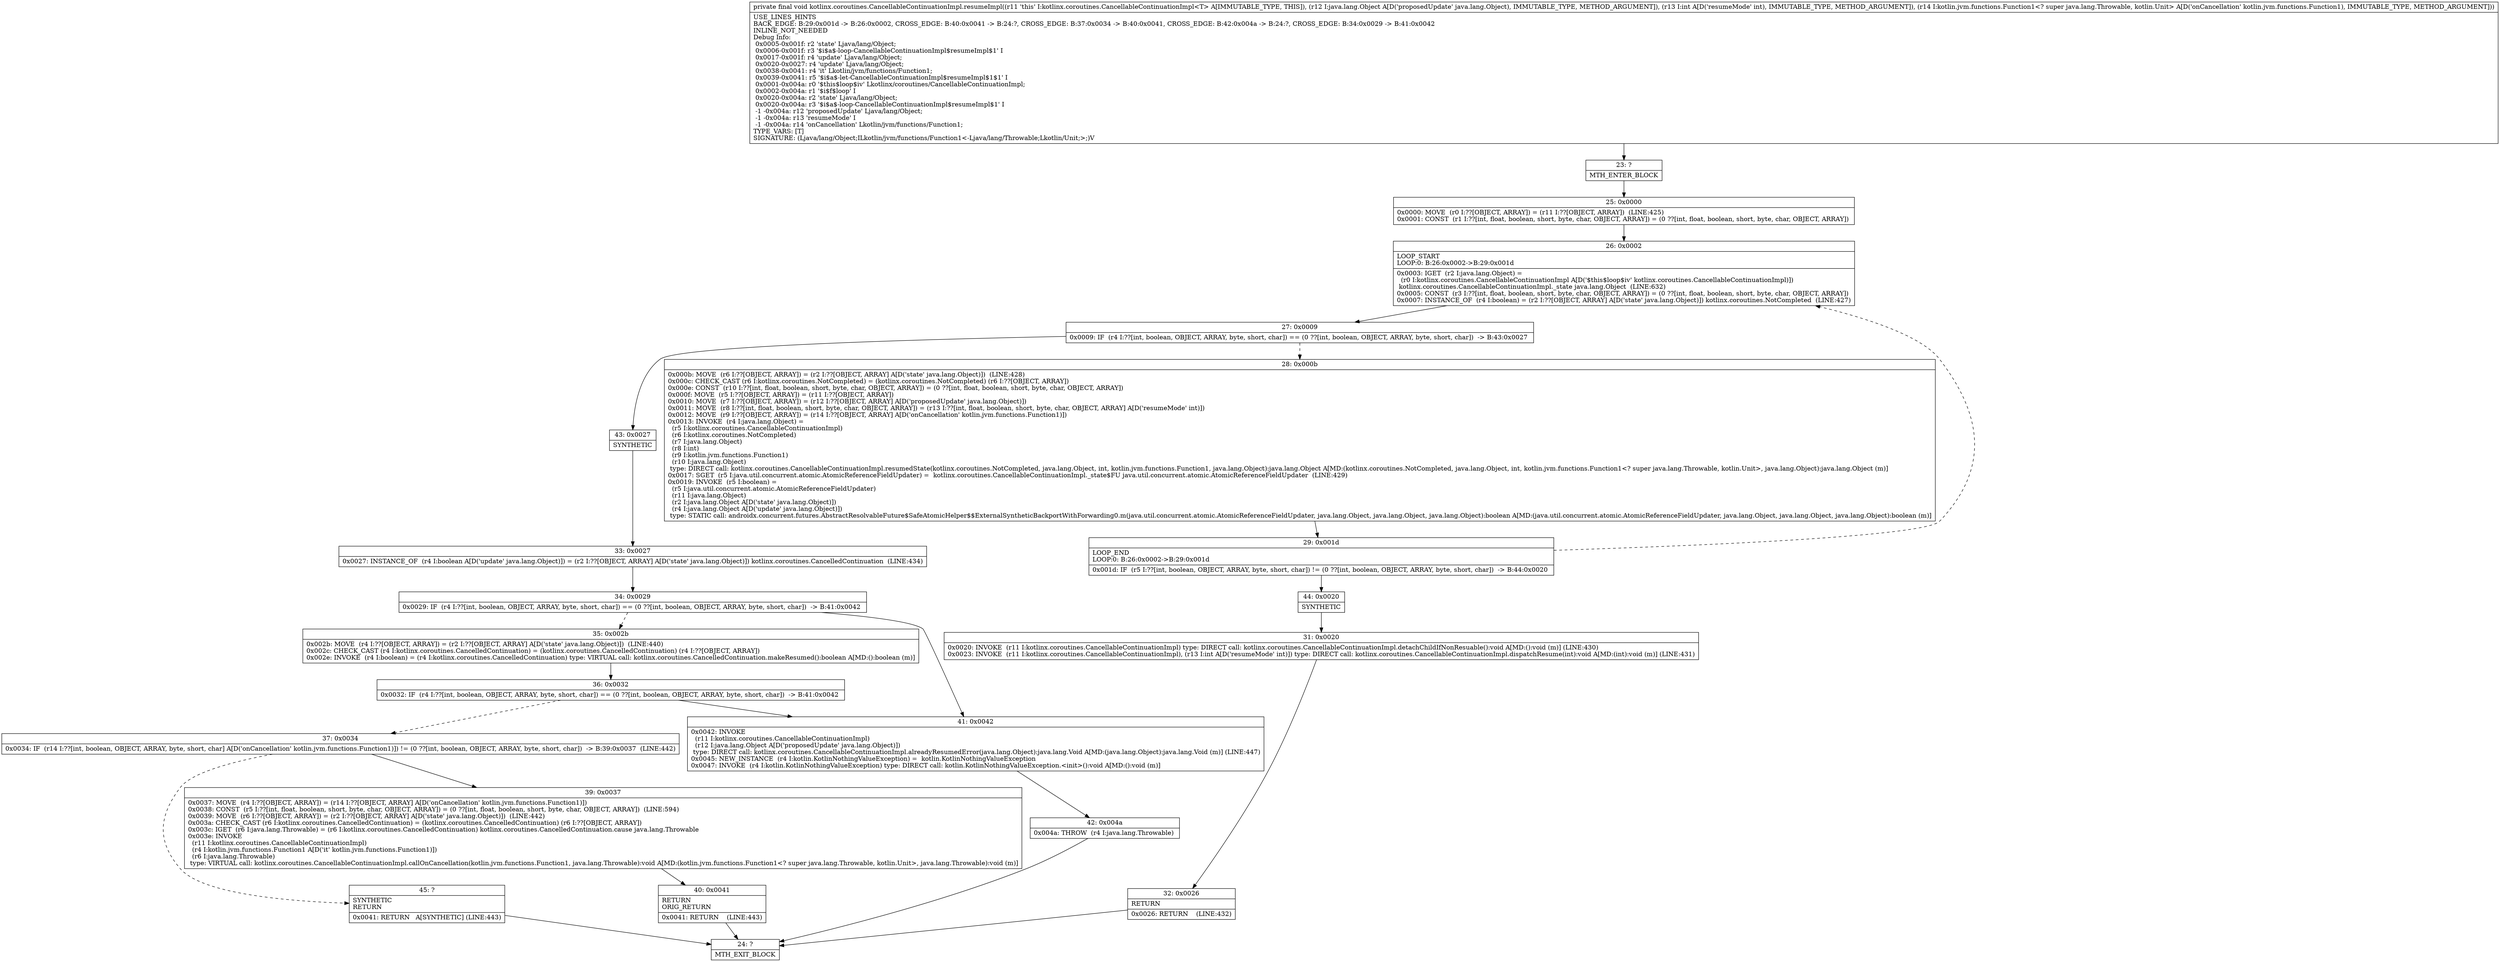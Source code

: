 digraph "CFG forkotlinx.coroutines.CancellableContinuationImpl.resumeImpl(Ljava\/lang\/Object;ILkotlin\/jvm\/functions\/Function1;)V" {
Node_23 [shape=record,label="{23\:\ ?|MTH_ENTER_BLOCK\l}"];
Node_25 [shape=record,label="{25\:\ 0x0000|0x0000: MOVE  (r0 I:??[OBJECT, ARRAY]) = (r11 I:??[OBJECT, ARRAY])  (LINE:425)\l0x0001: CONST  (r1 I:??[int, float, boolean, short, byte, char, OBJECT, ARRAY]) = (0 ??[int, float, boolean, short, byte, char, OBJECT, ARRAY]) \l}"];
Node_26 [shape=record,label="{26\:\ 0x0002|LOOP_START\lLOOP:0: B:26:0x0002\-\>B:29:0x001d\l|0x0003: IGET  (r2 I:java.lang.Object) = \l  (r0 I:kotlinx.coroutines.CancellableContinuationImpl A[D('$this$loop$iv' kotlinx.coroutines.CancellableContinuationImpl)])\l kotlinx.coroutines.CancellableContinuationImpl._state java.lang.Object  (LINE:632)\l0x0005: CONST  (r3 I:??[int, float, boolean, short, byte, char, OBJECT, ARRAY]) = (0 ??[int, float, boolean, short, byte, char, OBJECT, ARRAY]) \l0x0007: INSTANCE_OF  (r4 I:boolean) = (r2 I:??[OBJECT, ARRAY] A[D('state' java.lang.Object)]) kotlinx.coroutines.NotCompleted  (LINE:427)\l}"];
Node_27 [shape=record,label="{27\:\ 0x0009|0x0009: IF  (r4 I:??[int, boolean, OBJECT, ARRAY, byte, short, char]) == (0 ??[int, boolean, OBJECT, ARRAY, byte, short, char])  \-\> B:43:0x0027 \l}"];
Node_28 [shape=record,label="{28\:\ 0x000b|0x000b: MOVE  (r6 I:??[OBJECT, ARRAY]) = (r2 I:??[OBJECT, ARRAY] A[D('state' java.lang.Object)])  (LINE:428)\l0x000c: CHECK_CAST (r6 I:kotlinx.coroutines.NotCompleted) = (kotlinx.coroutines.NotCompleted) (r6 I:??[OBJECT, ARRAY]) \l0x000e: CONST  (r10 I:??[int, float, boolean, short, byte, char, OBJECT, ARRAY]) = (0 ??[int, float, boolean, short, byte, char, OBJECT, ARRAY]) \l0x000f: MOVE  (r5 I:??[OBJECT, ARRAY]) = (r11 I:??[OBJECT, ARRAY]) \l0x0010: MOVE  (r7 I:??[OBJECT, ARRAY]) = (r12 I:??[OBJECT, ARRAY] A[D('proposedUpdate' java.lang.Object)]) \l0x0011: MOVE  (r8 I:??[int, float, boolean, short, byte, char, OBJECT, ARRAY]) = (r13 I:??[int, float, boolean, short, byte, char, OBJECT, ARRAY] A[D('resumeMode' int)]) \l0x0012: MOVE  (r9 I:??[OBJECT, ARRAY]) = (r14 I:??[OBJECT, ARRAY] A[D('onCancellation' kotlin.jvm.functions.Function1)]) \l0x0013: INVOKE  (r4 I:java.lang.Object) = \l  (r5 I:kotlinx.coroutines.CancellableContinuationImpl)\l  (r6 I:kotlinx.coroutines.NotCompleted)\l  (r7 I:java.lang.Object)\l  (r8 I:int)\l  (r9 I:kotlin.jvm.functions.Function1)\l  (r10 I:java.lang.Object)\l type: DIRECT call: kotlinx.coroutines.CancellableContinuationImpl.resumedState(kotlinx.coroutines.NotCompleted, java.lang.Object, int, kotlin.jvm.functions.Function1, java.lang.Object):java.lang.Object A[MD:(kotlinx.coroutines.NotCompleted, java.lang.Object, int, kotlin.jvm.functions.Function1\<? super java.lang.Throwable, kotlin.Unit\>, java.lang.Object):java.lang.Object (m)]\l0x0017: SGET  (r5 I:java.util.concurrent.atomic.AtomicReferenceFieldUpdater) =  kotlinx.coroutines.CancellableContinuationImpl._state$FU java.util.concurrent.atomic.AtomicReferenceFieldUpdater  (LINE:429)\l0x0019: INVOKE  (r5 I:boolean) = \l  (r5 I:java.util.concurrent.atomic.AtomicReferenceFieldUpdater)\l  (r11 I:java.lang.Object)\l  (r2 I:java.lang.Object A[D('state' java.lang.Object)])\l  (r4 I:java.lang.Object A[D('update' java.lang.Object)])\l type: STATIC call: androidx.concurrent.futures.AbstractResolvableFuture$SafeAtomicHelper$$ExternalSyntheticBackportWithForwarding0.m(java.util.concurrent.atomic.AtomicReferenceFieldUpdater, java.lang.Object, java.lang.Object, java.lang.Object):boolean A[MD:(java.util.concurrent.atomic.AtomicReferenceFieldUpdater, java.lang.Object, java.lang.Object, java.lang.Object):boolean (m)]\l}"];
Node_29 [shape=record,label="{29\:\ 0x001d|LOOP_END\lLOOP:0: B:26:0x0002\-\>B:29:0x001d\l|0x001d: IF  (r5 I:??[int, boolean, OBJECT, ARRAY, byte, short, char]) != (0 ??[int, boolean, OBJECT, ARRAY, byte, short, char])  \-\> B:44:0x0020 \l}"];
Node_44 [shape=record,label="{44\:\ 0x0020|SYNTHETIC\l}"];
Node_31 [shape=record,label="{31\:\ 0x0020|0x0020: INVOKE  (r11 I:kotlinx.coroutines.CancellableContinuationImpl) type: DIRECT call: kotlinx.coroutines.CancellableContinuationImpl.detachChildIfNonResuable():void A[MD:():void (m)] (LINE:430)\l0x0023: INVOKE  (r11 I:kotlinx.coroutines.CancellableContinuationImpl), (r13 I:int A[D('resumeMode' int)]) type: DIRECT call: kotlinx.coroutines.CancellableContinuationImpl.dispatchResume(int):void A[MD:(int):void (m)] (LINE:431)\l}"];
Node_32 [shape=record,label="{32\:\ 0x0026|RETURN\l|0x0026: RETURN    (LINE:432)\l}"];
Node_24 [shape=record,label="{24\:\ ?|MTH_EXIT_BLOCK\l}"];
Node_43 [shape=record,label="{43\:\ 0x0027|SYNTHETIC\l}"];
Node_33 [shape=record,label="{33\:\ 0x0027|0x0027: INSTANCE_OF  (r4 I:boolean A[D('update' java.lang.Object)]) = (r2 I:??[OBJECT, ARRAY] A[D('state' java.lang.Object)]) kotlinx.coroutines.CancelledContinuation  (LINE:434)\l}"];
Node_34 [shape=record,label="{34\:\ 0x0029|0x0029: IF  (r4 I:??[int, boolean, OBJECT, ARRAY, byte, short, char]) == (0 ??[int, boolean, OBJECT, ARRAY, byte, short, char])  \-\> B:41:0x0042 \l}"];
Node_35 [shape=record,label="{35\:\ 0x002b|0x002b: MOVE  (r4 I:??[OBJECT, ARRAY]) = (r2 I:??[OBJECT, ARRAY] A[D('state' java.lang.Object)])  (LINE:440)\l0x002c: CHECK_CAST (r4 I:kotlinx.coroutines.CancelledContinuation) = (kotlinx.coroutines.CancelledContinuation) (r4 I:??[OBJECT, ARRAY]) \l0x002e: INVOKE  (r4 I:boolean) = (r4 I:kotlinx.coroutines.CancelledContinuation) type: VIRTUAL call: kotlinx.coroutines.CancelledContinuation.makeResumed():boolean A[MD:():boolean (m)]\l}"];
Node_36 [shape=record,label="{36\:\ 0x0032|0x0032: IF  (r4 I:??[int, boolean, OBJECT, ARRAY, byte, short, char]) == (0 ??[int, boolean, OBJECT, ARRAY, byte, short, char])  \-\> B:41:0x0042 \l}"];
Node_37 [shape=record,label="{37\:\ 0x0034|0x0034: IF  (r14 I:??[int, boolean, OBJECT, ARRAY, byte, short, char] A[D('onCancellation' kotlin.jvm.functions.Function1)]) != (0 ??[int, boolean, OBJECT, ARRAY, byte, short, char])  \-\> B:39:0x0037  (LINE:442)\l}"];
Node_39 [shape=record,label="{39\:\ 0x0037|0x0037: MOVE  (r4 I:??[OBJECT, ARRAY]) = (r14 I:??[OBJECT, ARRAY] A[D('onCancellation' kotlin.jvm.functions.Function1)]) \l0x0038: CONST  (r5 I:??[int, float, boolean, short, byte, char, OBJECT, ARRAY]) = (0 ??[int, float, boolean, short, byte, char, OBJECT, ARRAY])  (LINE:594)\l0x0039: MOVE  (r6 I:??[OBJECT, ARRAY]) = (r2 I:??[OBJECT, ARRAY] A[D('state' java.lang.Object)])  (LINE:442)\l0x003a: CHECK_CAST (r6 I:kotlinx.coroutines.CancelledContinuation) = (kotlinx.coroutines.CancelledContinuation) (r6 I:??[OBJECT, ARRAY]) \l0x003c: IGET  (r6 I:java.lang.Throwable) = (r6 I:kotlinx.coroutines.CancelledContinuation) kotlinx.coroutines.CancelledContinuation.cause java.lang.Throwable \l0x003e: INVOKE  \l  (r11 I:kotlinx.coroutines.CancellableContinuationImpl)\l  (r4 I:kotlin.jvm.functions.Function1 A[D('it' kotlin.jvm.functions.Function1)])\l  (r6 I:java.lang.Throwable)\l type: VIRTUAL call: kotlinx.coroutines.CancellableContinuationImpl.callOnCancellation(kotlin.jvm.functions.Function1, java.lang.Throwable):void A[MD:(kotlin.jvm.functions.Function1\<? super java.lang.Throwable, kotlin.Unit\>, java.lang.Throwable):void (m)]\l}"];
Node_40 [shape=record,label="{40\:\ 0x0041|RETURN\lORIG_RETURN\l|0x0041: RETURN    (LINE:443)\l}"];
Node_45 [shape=record,label="{45\:\ ?|SYNTHETIC\lRETURN\l|0x0041: RETURN   A[SYNTHETIC] (LINE:443)\l}"];
Node_41 [shape=record,label="{41\:\ 0x0042|0x0042: INVOKE  \l  (r11 I:kotlinx.coroutines.CancellableContinuationImpl)\l  (r12 I:java.lang.Object A[D('proposedUpdate' java.lang.Object)])\l type: DIRECT call: kotlinx.coroutines.CancellableContinuationImpl.alreadyResumedError(java.lang.Object):java.lang.Void A[MD:(java.lang.Object):java.lang.Void (m)] (LINE:447)\l0x0045: NEW_INSTANCE  (r4 I:kotlin.KotlinNothingValueException) =  kotlin.KotlinNothingValueException \l0x0047: INVOKE  (r4 I:kotlin.KotlinNothingValueException) type: DIRECT call: kotlin.KotlinNothingValueException.\<init\>():void A[MD:():void (m)]\l}"];
Node_42 [shape=record,label="{42\:\ 0x004a|0x004a: THROW  (r4 I:java.lang.Throwable) \l}"];
MethodNode[shape=record,label="{private final void kotlinx.coroutines.CancellableContinuationImpl.resumeImpl((r11 'this' I:kotlinx.coroutines.CancellableContinuationImpl\<T\> A[IMMUTABLE_TYPE, THIS]), (r12 I:java.lang.Object A[D('proposedUpdate' java.lang.Object), IMMUTABLE_TYPE, METHOD_ARGUMENT]), (r13 I:int A[D('resumeMode' int), IMMUTABLE_TYPE, METHOD_ARGUMENT]), (r14 I:kotlin.jvm.functions.Function1\<? super java.lang.Throwable, kotlin.Unit\> A[D('onCancellation' kotlin.jvm.functions.Function1), IMMUTABLE_TYPE, METHOD_ARGUMENT]))  | USE_LINES_HINTS\lBACK_EDGE: B:29:0x001d \-\> B:26:0x0002, CROSS_EDGE: B:40:0x0041 \-\> B:24:?, CROSS_EDGE: B:37:0x0034 \-\> B:40:0x0041, CROSS_EDGE: B:42:0x004a \-\> B:24:?, CROSS_EDGE: B:34:0x0029 \-\> B:41:0x0042\lINLINE_NOT_NEEDED\lDebug Info:\l  0x0005\-0x001f: r2 'state' Ljava\/lang\/Object;\l  0x0006\-0x001f: r3 '$i$a$\-loop\-CancellableContinuationImpl$resumeImpl$1' I\l  0x0017\-0x001f: r4 'update' Ljava\/lang\/Object;\l  0x0020\-0x0027: r4 'update' Ljava\/lang\/Object;\l  0x0038\-0x0041: r4 'it' Lkotlin\/jvm\/functions\/Function1;\l  0x0039\-0x0041: r5 '$i$a$\-let\-CancellableContinuationImpl$resumeImpl$1$1' I\l  0x0001\-0x004a: r0 '$this$loop$iv' Lkotlinx\/coroutines\/CancellableContinuationImpl;\l  0x0002\-0x004a: r1 '$i$f$loop' I\l  0x0020\-0x004a: r2 'state' Ljava\/lang\/Object;\l  0x0020\-0x004a: r3 '$i$a$\-loop\-CancellableContinuationImpl$resumeImpl$1' I\l  \-1 \-0x004a: r12 'proposedUpdate' Ljava\/lang\/Object;\l  \-1 \-0x004a: r13 'resumeMode' I\l  \-1 \-0x004a: r14 'onCancellation' Lkotlin\/jvm\/functions\/Function1;\lTYPE_VARS: [T]\lSIGNATURE: (Ljava\/lang\/Object;ILkotlin\/jvm\/functions\/Function1\<\-Ljava\/lang\/Throwable;Lkotlin\/Unit;\>;)V\l}"];
MethodNode -> Node_23;Node_23 -> Node_25;
Node_25 -> Node_26;
Node_26 -> Node_27;
Node_27 -> Node_28[style=dashed];
Node_27 -> Node_43;
Node_28 -> Node_29;
Node_29 -> Node_26[style=dashed];
Node_29 -> Node_44;
Node_44 -> Node_31;
Node_31 -> Node_32;
Node_32 -> Node_24;
Node_43 -> Node_33;
Node_33 -> Node_34;
Node_34 -> Node_35[style=dashed];
Node_34 -> Node_41;
Node_35 -> Node_36;
Node_36 -> Node_37[style=dashed];
Node_36 -> Node_41;
Node_37 -> Node_39;
Node_37 -> Node_45[style=dashed];
Node_39 -> Node_40;
Node_40 -> Node_24;
Node_45 -> Node_24;
Node_41 -> Node_42;
Node_42 -> Node_24;
}

